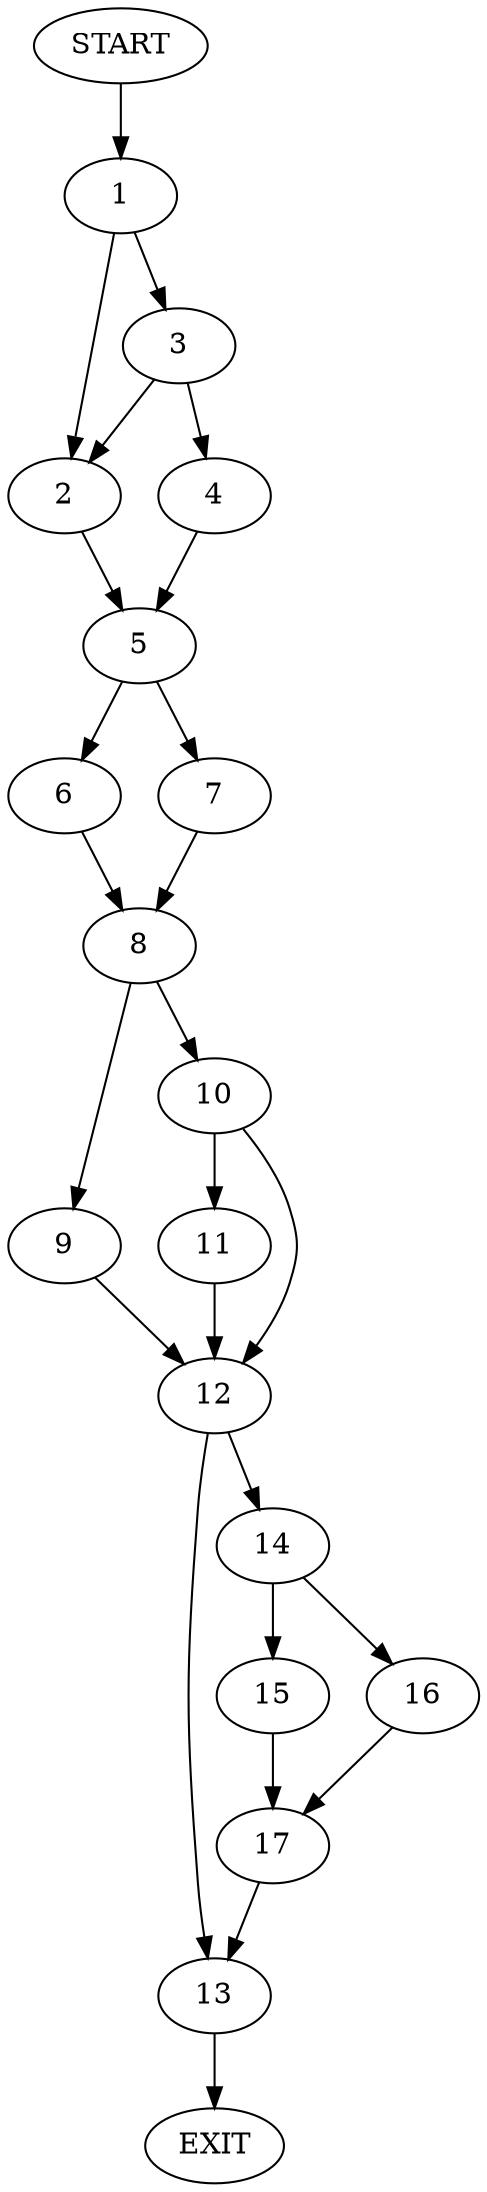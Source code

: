 digraph {
0 [label="START"]
18 [label="EXIT"]
0 -> 1
1 -> 2
1 -> 3
3 -> 2
3 -> 4
2 -> 5
4 -> 5
5 -> 6
5 -> 7
6 -> 8
7 -> 8
8 -> 9
8 -> 10
10 -> 11
10 -> 12
9 -> 12
12 -> 13
12 -> 14
11 -> 12
13 -> 18
14 -> 15
14 -> 16
15 -> 17
16 -> 17
17 -> 13
}
